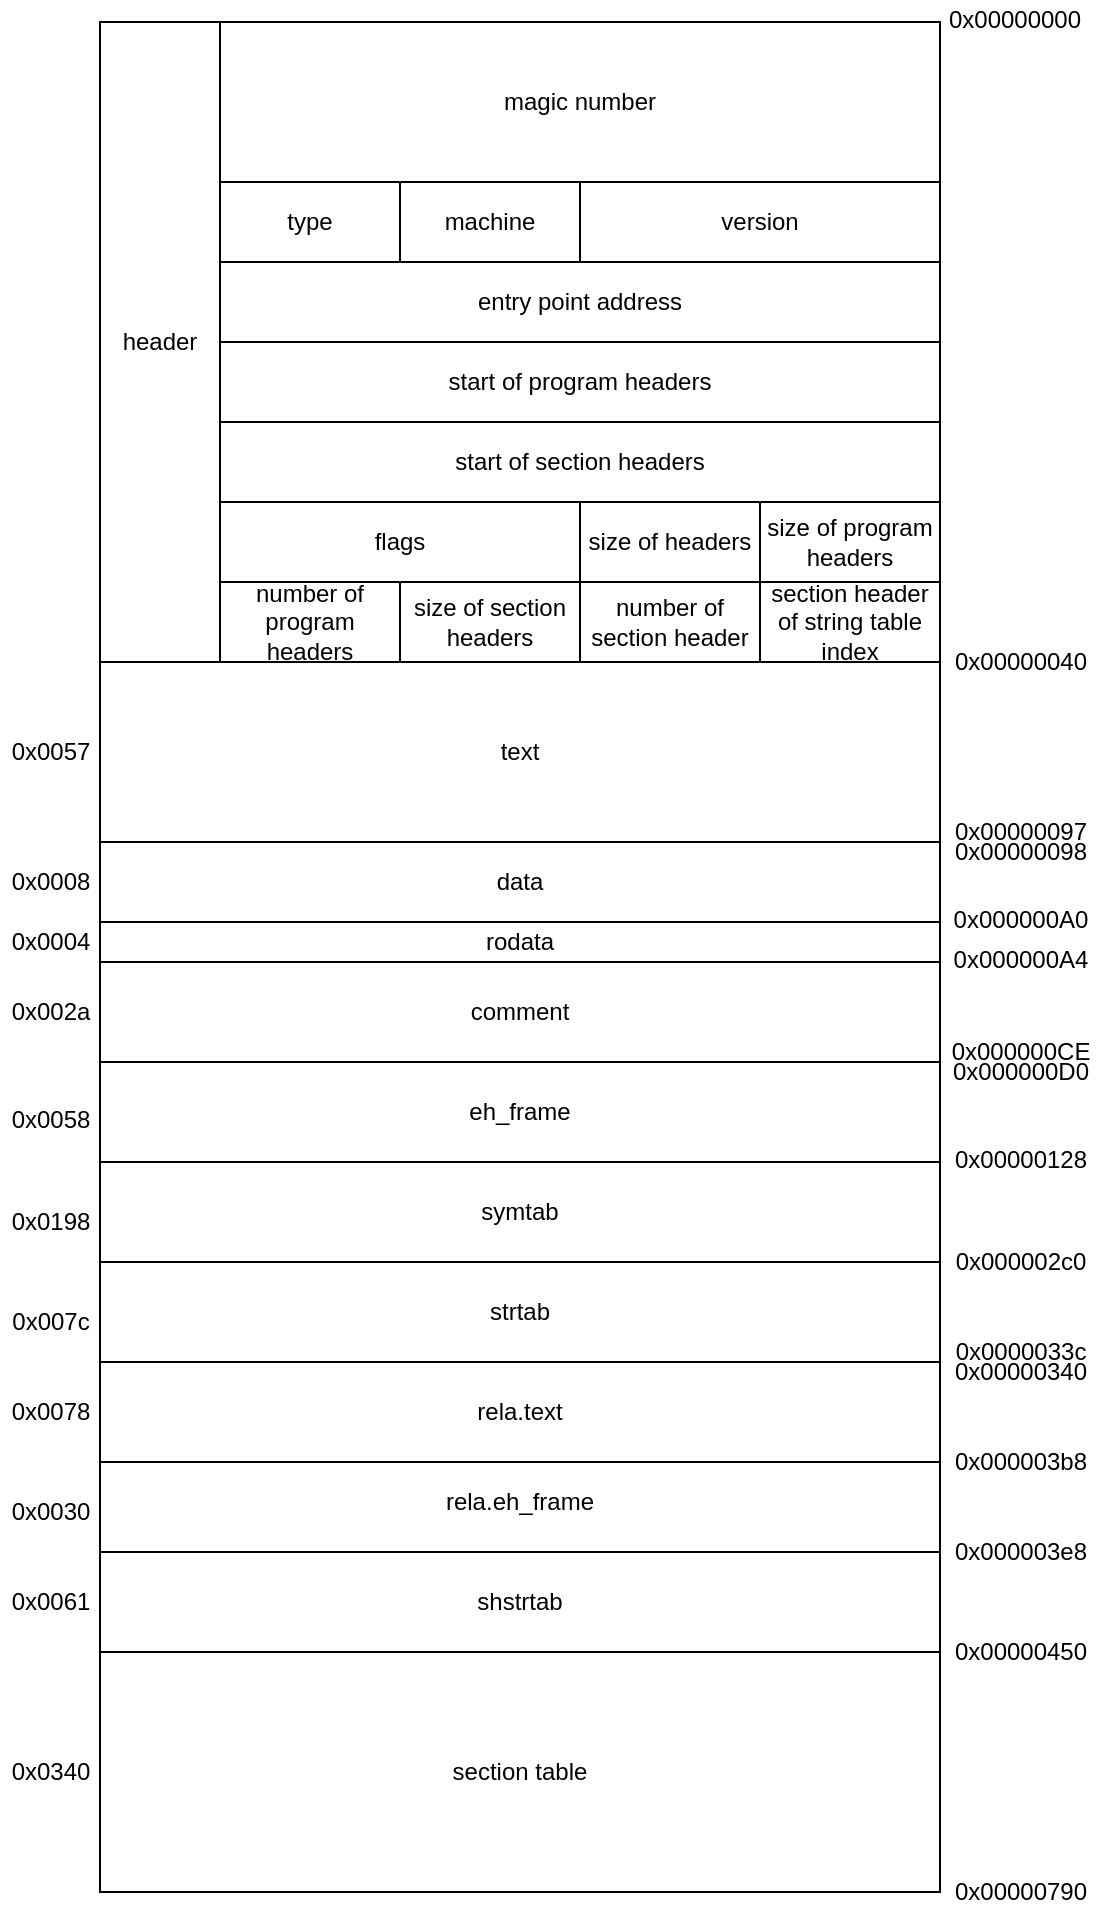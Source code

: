 <mxfile version="13.0.3" type="device"><diagram id="J3TJMnIwd6g6ktXUNwCN" name="Page-1"><mxGraphModel dx="1422" dy="815" grid="1" gridSize="10" guides="1" tooltips="1" connect="1" arrows="1" fold="1" page="1" pageScale="1" pageWidth="827" pageHeight="1169" math="0" shadow="0"><root><mxCell id="0"/><mxCell id="1" parent="0"/><mxCell id="9KyIaP9QmijWX7pKKg-H-1" value="header" style="rounded=0;whiteSpace=wrap;html=1;" parent="1" vertex="1"><mxGeometry x="150" y="120" width="60" height="320" as="geometry"/></mxCell><mxCell id="9KyIaP9QmijWX7pKKg-H-2" value="magic number" style="rounded=0;whiteSpace=wrap;html=1;" parent="1" vertex="1"><mxGeometry x="210" y="120" width="360" height="80" as="geometry"/></mxCell><mxCell id="9KyIaP9QmijWX7pKKg-H-3" value="type" style="rounded=0;whiteSpace=wrap;html=1;" parent="1" vertex="1"><mxGeometry x="210" y="200" width="90" height="40" as="geometry"/></mxCell><mxCell id="9KyIaP9QmijWX7pKKg-H-4" value="machine" style="rounded=0;whiteSpace=wrap;html=1;" parent="1" vertex="1"><mxGeometry x="300" y="200" width="90" height="40" as="geometry"/></mxCell><mxCell id="9KyIaP9QmijWX7pKKg-H-5" value="version" style="rounded=0;whiteSpace=wrap;html=1;" parent="1" vertex="1"><mxGeometry x="390" y="200" width="180" height="40" as="geometry"/></mxCell><mxCell id="9KyIaP9QmijWX7pKKg-H-13" value="entry point address" style="rounded=0;whiteSpace=wrap;html=1;" parent="1" vertex="1"><mxGeometry x="210" y="240" width="360" height="40" as="geometry"/></mxCell><mxCell id="9KyIaP9QmijWX7pKKg-H-14" value="start of program headers" style="rounded=0;whiteSpace=wrap;html=1;" parent="1" vertex="1"><mxGeometry x="210" y="280" width="360" height="40" as="geometry"/></mxCell><mxCell id="9KyIaP9QmijWX7pKKg-H-15" value="start of section headers" style="rounded=0;whiteSpace=wrap;html=1;" parent="1" vertex="1"><mxGeometry x="210" y="320" width="360" height="40" as="geometry"/></mxCell><mxCell id="9KyIaP9QmijWX7pKKg-H-16" value="flags" style="rounded=0;whiteSpace=wrap;html=1;" parent="1" vertex="1"><mxGeometry x="210" y="360" width="180" height="40" as="geometry"/></mxCell><mxCell id="9KyIaP9QmijWX7pKKg-H-17" value="size of headers" style="rounded=0;whiteSpace=wrap;html=1;" parent="1" vertex="1"><mxGeometry x="390" y="360" width="90" height="40" as="geometry"/></mxCell><mxCell id="9KyIaP9QmijWX7pKKg-H-18" value="&lt;font style=&quot;line-height: 120% ; font-size: 12px&quot;&gt;size of program headers&lt;/font&gt;" style="rounded=0;whiteSpace=wrap;html=1;" parent="1" vertex="1"><mxGeometry x="480" y="360" width="90" height="40" as="geometry"/></mxCell><mxCell id="9KyIaP9QmijWX7pKKg-H-19" value="&lt;font style=&quot;line-height: 120% ; font-size: 12px&quot;&gt;number of program headers&lt;/font&gt;" style="rounded=0;whiteSpace=wrap;html=1;" parent="1" vertex="1"><mxGeometry x="210" y="400" width="90" height="40" as="geometry"/></mxCell><mxCell id="9KyIaP9QmijWX7pKKg-H-20" value="&lt;font style=&quot;line-height: 120% ; font-size: 12px&quot;&gt;size of section headers&lt;/font&gt;" style="rounded=0;whiteSpace=wrap;html=1;" parent="1" vertex="1"><mxGeometry x="300" y="400" width="90" height="40" as="geometry"/></mxCell><mxCell id="9KyIaP9QmijWX7pKKg-H-21" value="&lt;font style=&quot;line-height: 120% ; font-size: 12px&quot;&gt;number of section header&lt;/font&gt;" style="rounded=0;whiteSpace=wrap;html=1;" parent="1" vertex="1"><mxGeometry x="390" y="400" width="90" height="40" as="geometry"/></mxCell><mxCell id="9KyIaP9QmijWX7pKKg-H-22" value="&lt;font style=&quot;line-height: 120% ; font-size: 12px&quot;&gt;section header of string table index&lt;/font&gt;" style="rounded=0;whiteSpace=wrap;html=1;" parent="1" vertex="1"><mxGeometry x="480" y="400" width="90" height="40" as="geometry"/></mxCell><mxCell id="9KyIaP9QmijWX7pKKg-H-25" value="0x00000000" style="text;html=1;align=center;verticalAlign=middle;resizable=0;points=[];autosize=1;" parent="1" vertex="1"><mxGeometry x="567" y="109" width="80" height="20" as="geometry"/></mxCell><mxCell id="9KyIaP9QmijWX7pKKg-H-26" value="0x00000040" style="text;html=1;align=center;verticalAlign=middle;resizable=0;points=[];autosize=1;" parent="1" vertex="1"><mxGeometry x="570" y="430" width="80" height="20" as="geometry"/></mxCell><mxCell id="9KyIaP9QmijWX7pKKg-H-27" value="text" style="rounded=0;whiteSpace=wrap;html=1;" parent="1" vertex="1"><mxGeometry x="150" y="440" width="420" height="90" as="geometry"/></mxCell><mxCell id="9KyIaP9QmijWX7pKKg-H-28" value="0x00000097" style="text;html=1;align=center;verticalAlign=middle;resizable=0;points=[];autosize=1;" parent="1" vertex="1"><mxGeometry x="570" y="515" width="80" height="20" as="geometry"/></mxCell><mxCell id="9KyIaP9QmijWX7pKKg-H-29" value="data" style="rounded=0;whiteSpace=wrap;html=1;" parent="1" vertex="1"><mxGeometry x="150" y="530" width="420" height="40" as="geometry"/></mxCell><mxCell id="9KyIaP9QmijWX7pKKg-H-30" value="0x00000098" style="text;html=1;align=center;verticalAlign=middle;resizable=0;points=[];autosize=1;" parent="1" vertex="1"><mxGeometry x="570" y="525" width="80" height="20" as="geometry"/></mxCell><mxCell id="9KyIaP9QmijWX7pKKg-H-31" value="0x000000A0" style="text;html=1;align=center;verticalAlign=middle;resizable=0;points=[];autosize=1;" parent="1" vertex="1"><mxGeometry x="570" y="559" width="80" height="20" as="geometry"/></mxCell><mxCell id="9KyIaP9QmijWX7pKKg-H-32" value="rodata" style="rounded=0;whiteSpace=wrap;html=1;" parent="1" vertex="1"><mxGeometry x="150" y="570" width="420" height="20" as="geometry"/></mxCell><mxCell id="9KyIaP9QmijWX7pKKg-H-33" value="0x000000A4" style="text;html=1;align=center;verticalAlign=middle;resizable=0;points=[];autosize=1;" parent="1" vertex="1"><mxGeometry x="570" y="579" width="80" height="20" as="geometry"/></mxCell><mxCell id="9KyIaP9QmijWX7pKKg-H-34" value="comment" style="rounded=0;whiteSpace=wrap;html=1;" parent="1" vertex="1"><mxGeometry x="150" y="590" width="420" height="50" as="geometry"/></mxCell><mxCell id="9KyIaP9QmijWX7pKKg-H-35" value="0x000000CE" style="text;html=1;align=center;verticalAlign=middle;resizable=0;points=[];autosize=1;" parent="1" vertex="1"><mxGeometry x="570" y="625" width="80" height="20" as="geometry"/></mxCell><mxCell id="9KyIaP9QmijWX7pKKg-H-36" value="eh_frame" style="rounded=0;whiteSpace=wrap;html=1;" parent="1" vertex="1"><mxGeometry x="150" y="640" width="420" height="50" as="geometry"/></mxCell><mxCell id="9KyIaP9QmijWX7pKKg-H-37" value="0x000000D0" style="text;html=1;align=center;verticalAlign=middle;resizable=0;points=[];autosize=1;" parent="1" vertex="1"><mxGeometry x="570" y="635" width="80" height="20" as="geometry"/></mxCell><mxCell id="9KyIaP9QmijWX7pKKg-H-38" value="0x00000128" style="text;html=1;align=center;verticalAlign=middle;resizable=0;points=[];autosize=1;" parent="1" vertex="1"><mxGeometry x="570" y="679" width="80" height="20" as="geometry"/></mxCell><mxCell id="9KyIaP9QmijWX7pKKg-H-39" value="symtab" style="rounded=0;whiteSpace=wrap;html=1;" parent="1" vertex="1"><mxGeometry x="150" y="690" width="420" height="50" as="geometry"/></mxCell><mxCell id="9KyIaP9QmijWX7pKKg-H-40" value="0x000002c0" style="text;html=1;align=center;verticalAlign=middle;resizable=0;points=[];autosize=1;" parent="1" vertex="1"><mxGeometry x="570" y="730" width="80" height="20" as="geometry"/></mxCell><mxCell id="9KyIaP9QmijWX7pKKg-H-41" value="strtab" style="rounded=0;whiteSpace=wrap;html=1;" parent="1" vertex="1"><mxGeometry x="150" y="740" width="420" height="50" as="geometry"/></mxCell><mxCell id="9KyIaP9QmijWX7pKKg-H-42" value="0x000003b8" style="text;html=1;align=center;verticalAlign=middle;resizable=0;points=[];autosize=1;" parent="1" vertex="1"><mxGeometry x="570" y="830" width="80" height="20" as="geometry"/></mxCell><mxCell id="9KyIaP9QmijWX7pKKg-H-43" value="rela.eh_frame" style="rounded=0;whiteSpace=wrap;html=1;" parent="1" vertex="1"><mxGeometry x="150" y="835" width="420" height="50" as="geometry"/></mxCell><mxCell id="9KyIaP9QmijWX7pKKg-H-44" value="0x000003e8" style="text;html=1;align=center;verticalAlign=middle;resizable=0;points=[];autosize=1;" parent="1" vertex="1"><mxGeometry x="570" y="875" width="80" height="20" as="geometry"/></mxCell><mxCell id="9KyIaP9QmijWX7pKKg-H-45" value="section table" style="rounded=0;whiteSpace=wrap;html=1;" parent="1" vertex="1"><mxGeometry x="150" y="935" width="420" height="120" as="geometry"/></mxCell><mxCell id="9KyIaP9QmijWX7pKKg-H-46" value="0x00000450" style="text;html=1;align=center;verticalAlign=middle;resizable=0;points=[];autosize=1;" parent="1" vertex="1"><mxGeometry x="570" y="925" width="80" height="20" as="geometry"/></mxCell><mxCell id="9KyIaP9QmijWX7pKKg-H-47" value="shstrtab" style="rounded=0;whiteSpace=wrap;html=1;" parent="1" vertex="1"><mxGeometry x="150" y="885" width="420" height="50" as="geometry"/></mxCell><mxCell id="9KyIaP9QmijWX7pKKg-H-48" value="0x00000790" style="text;html=1;align=center;verticalAlign=middle;resizable=0;points=[];autosize=1;" parent="1" vertex="1"><mxGeometry x="570" y="1045" width="80" height="20" as="geometry"/></mxCell><mxCell id="ANBed-Nj233nLUZvV7Xb-1" value="0x0057" style="text;html=1;align=center;verticalAlign=middle;resizable=0;points=[];autosize=1;" vertex="1" parent="1"><mxGeometry x="100" y="475" width="50" height="20" as="geometry"/></mxCell><mxCell id="ANBed-Nj233nLUZvV7Xb-2" value="0x0008" style="text;html=1;align=center;verticalAlign=middle;resizable=0;points=[];autosize=1;" vertex="1" parent="1"><mxGeometry x="100" y="540" width="50" height="20" as="geometry"/></mxCell><mxCell id="ANBed-Nj233nLUZvV7Xb-3" value="0x0004" style="text;html=1;align=center;verticalAlign=middle;resizable=0;points=[];autosize=1;" vertex="1" parent="1"><mxGeometry x="100" y="570" width="50" height="20" as="geometry"/></mxCell><mxCell id="ANBed-Nj233nLUZvV7Xb-4" value="0x002a" style="text;html=1;align=center;verticalAlign=middle;resizable=0;points=[];autosize=1;" vertex="1" parent="1"><mxGeometry x="100" y="605" width="50" height="20" as="geometry"/></mxCell><mxCell id="ANBed-Nj233nLUZvV7Xb-5" value="0x0058" style="text;html=1;align=center;verticalAlign=middle;resizable=0;points=[];autosize=1;" vertex="1" parent="1"><mxGeometry x="100" y="659" width="50" height="20" as="geometry"/></mxCell><mxCell id="ANBed-Nj233nLUZvV7Xb-6" value="0x0198" style="text;html=1;align=center;verticalAlign=middle;resizable=0;points=[];autosize=1;" vertex="1" parent="1"><mxGeometry x="100" y="710" width="50" height="20" as="geometry"/></mxCell><mxCell id="ANBed-Nj233nLUZvV7Xb-7" value="0x007c" style="text;html=1;align=center;verticalAlign=middle;resizable=0;points=[];autosize=1;" vertex="1" parent="1"><mxGeometry x="100" y="760" width="50" height="20" as="geometry"/></mxCell><mxCell id="ANBed-Nj233nLUZvV7Xb-8" value="0x0030" style="text;html=1;align=center;verticalAlign=middle;resizable=0;points=[];autosize=1;" vertex="1" parent="1"><mxGeometry x="100" y="855" width="50" height="20" as="geometry"/></mxCell><mxCell id="ANBed-Nj233nLUZvV7Xb-9" value="0x0061" style="text;html=1;align=center;verticalAlign=middle;resizable=0;points=[];autosize=1;" vertex="1" parent="1"><mxGeometry x="100" y="900" width="50" height="20" as="geometry"/></mxCell><mxCell id="ANBed-Nj233nLUZvV7Xb-10" value="0x0340" style="text;html=1;align=center;verticalAlign=middle;resizable=0;points=[];autosize=1;" vertex="1" parent="1"><mxGeometry x="100" y="985" width="50" height="20" as="geometry"/></mxCell><mxCell id="ANBed-Nj233nLUZvV7Xb-11" value="rela.text" style="rounded=0;whiteSpace=wrap;html=1;" vertex="1" parent="1"><mxGeometry x="150" y="790" width="420" height="50" as="geometry"/></mxCell><mxCell id="ANBed-Nj233nLUZvV7Xb-12" value="0x00000340" style="text;html=1;align=center;verticalAlign=middle;resizable=0;points=[];autosize=1;" vertex="1" parent="1"><mxGeometry x="570" y="785" width="80" height="20" as="geometry"/></mxCell><mxCell id="ANBed-Nj233nLUZvV7Xb-13" value="0x0078" style="text;html=1;align=center;verticalAlign=middle;resizable=0;points=[];autosize=1;" vertex="1" parent="1"><mxGeometry x="100" y="805" width="50" height="20" as="geometry"/></mxCell><mxCell id="ANBed-Nj233nLUZvV7Xb-14" value="0x0000033c" style="text;html=1;align=center;verticalAlign=middle;resizable=0;points=[];autosize=1;" vertex="1" parent="1"><mxGeometry x="570" y="775" width="80" height="20" as="geometry"/></mxCell></root></mxGraphModel></diagram></mxfile>